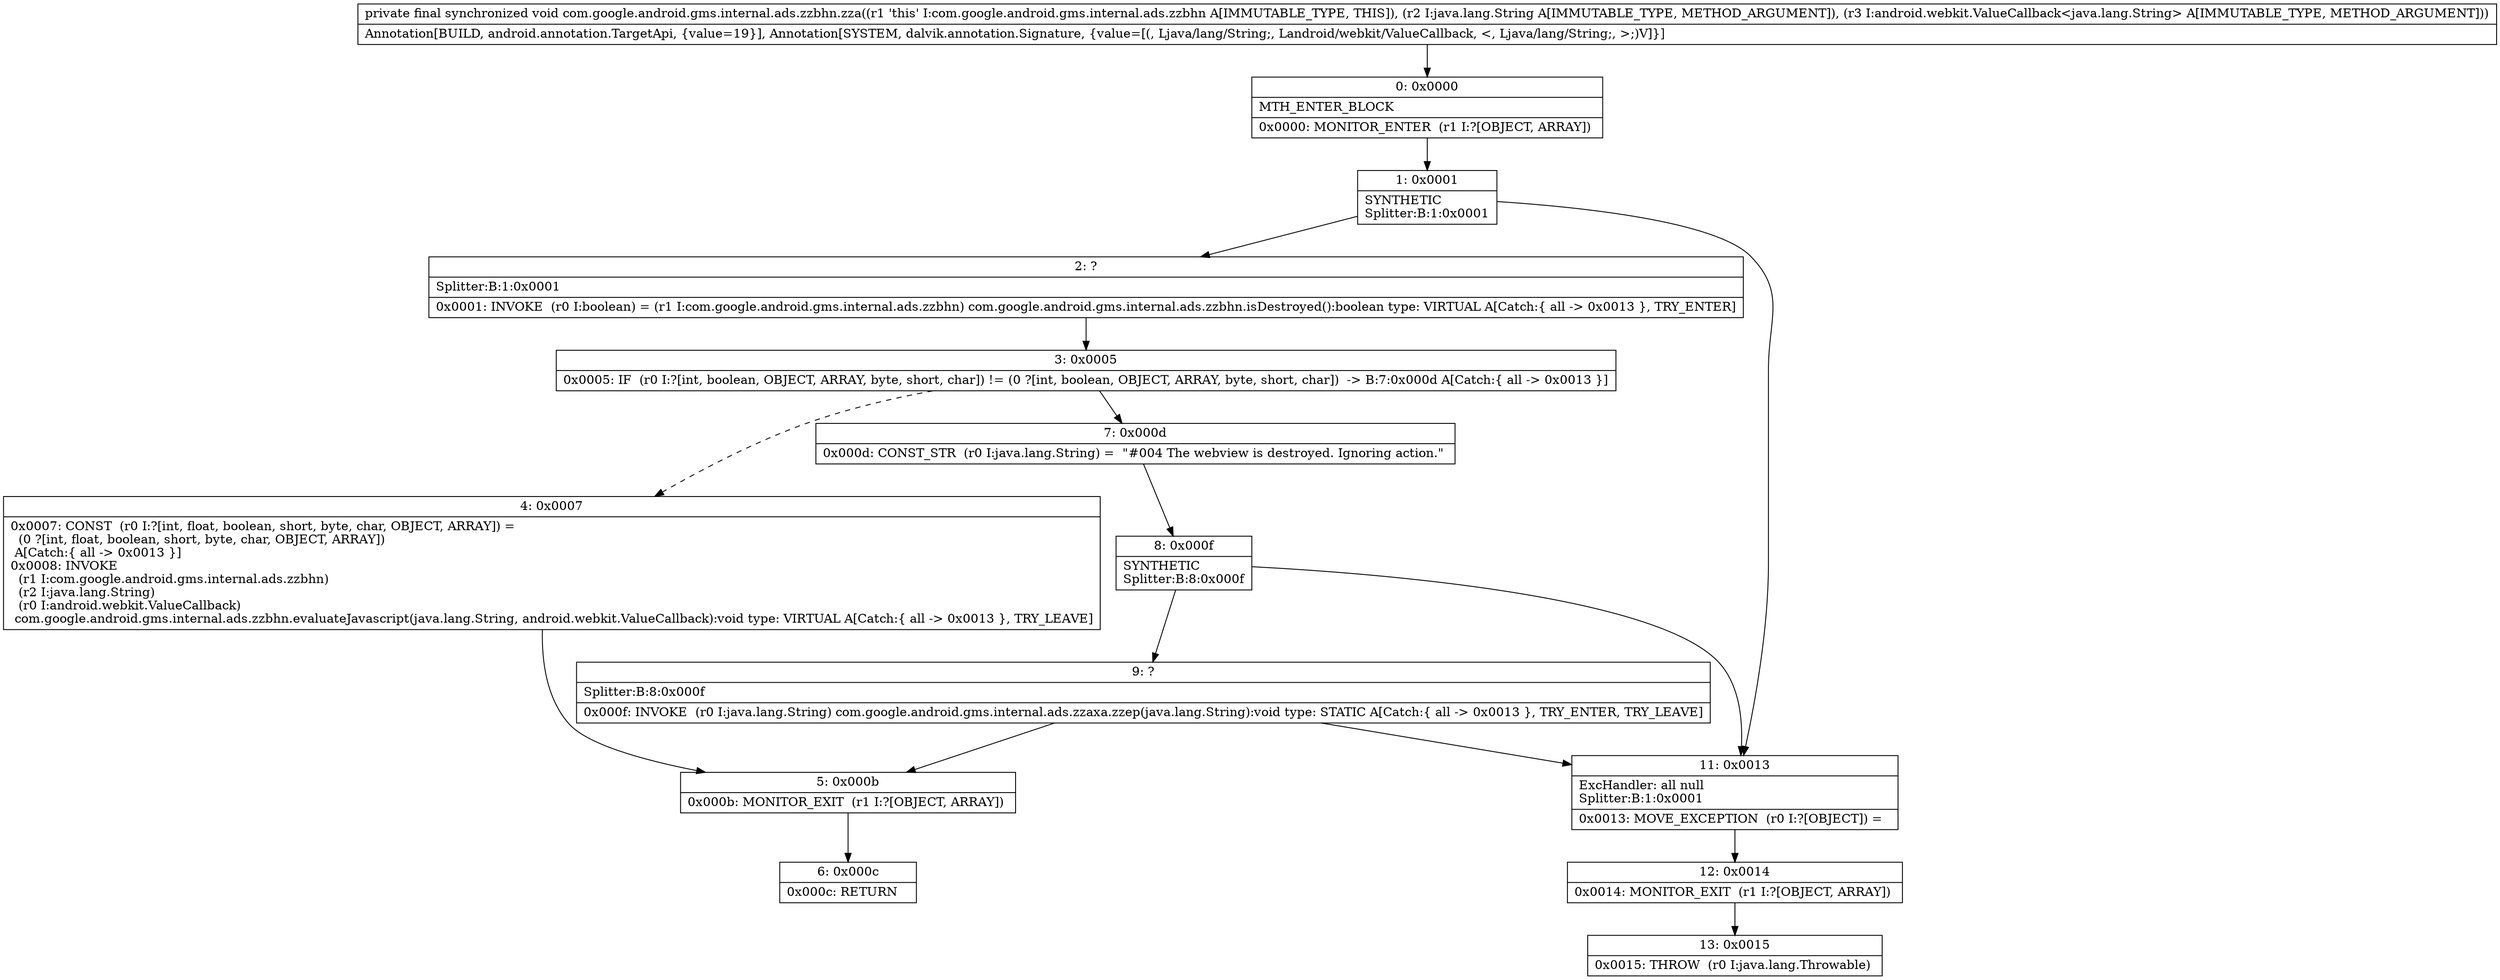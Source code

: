 digraph "CFG forcom.google.android.gms.internal.ads.zzbhn.zza(Ljava\/lang\/String;Landroid\/webkit\/ValueCallback;)V" {
Node_0 [shape=record,label="{0\:\ 0x0000|MTH_ENTER_BLOCK\l|0x0000: MONITOR_ENTER  (r1 I:?[OBJECT, ARRAY]) \l}"];
Node_1 [shape=record,label="{1\:\ 0x0001|SYNTHETIC\lSplitter:B:1:0x0001\l}"];
Node_2 [shape=record,label="{2\:\ ?|Splitter:B:1:0x0001\l|0x0001: INVOKE  (r0 I:boolean) = (r1 I:com.google.android.gms.internal.ads.zzbhn) com.google.android.gms.internal.ads.zzbhn.isDestroyed():boolean type: VIRTUAL A[Catch:\{ all \-\> 0x0013 \}, TRY_ENTER]\l}"];
Node_3 [shape=record,label="{3\:\ 0x0005|0x0005: IF  (r0 I:?[int, boolean, OBJECT, ARRAY, byte, short, char]) != (0 ?[int, boolean, OBJECT, ARRAY, byte, short, char])  \-\> B:7:0x000d A[Catch:\{ all \-\> 0x0013 \}]\l}"];
Node_4 [shape=record,label="{4\:\ 0x0007|0x0007: CONST  (r0 I:?[int, float, boolean, short, byte, char, OBJECT, ARRAY]) = \l  (0 ?[int, float, boolean, short, byte, char, OBJECT, ARRAY])\l A[Catch:\{ all \-\> 0x0013 \}]\l0x0008: INVOKE  \l  (r1 I:com.google.android.gms.internal.ads.zzbhn)\l  (r2 I:java.lang.String)\l  (r0 I:android.webkit.ValueCallback)\l com.google.android.gms.internal.ads.zzbhn.evaluateJavascript(java.lang.String, android.webkit.ValueCallback):void type: VIRTUAL A[Catch:\{ all \-\> 0x0013 \}, TRY_LEAVE]\l}"];
Node_5 [shape=record,label="{5\:\ 0x000b|0x000b: MONITOR_EXIT  (r1 I:?[OBJECT, ARRAY]) \l}"];
Node_6 [shape=record,label="{6\:\ 0x000c|0x000c: RETURN   \l}"];
Node_7 [shape=record,label="{7\:\ 0x000d|0x000d: CONST_STR  (r0 I:java.lang.String) =  \"#004 The webview is destroyed. Ignoring action.\" \l}"];
Node_8 [shape=record,label="{8\:\ 0x000f|SYNTHETIC\lSplitter:B:8:0x000f\l}"];
Node_9 [shape=record,label="{9\:\ ?|Splitter:B:8:0x000f\l|0x000f: INVOKE  (r0 I:java.lang.String) com.google.android.gms.internal.ads.zzaxa.zzep(java.lang.String):void type: STATIC A[Catch:\{ all \-\> 0x0013 \}, TRY_ENTER, TRY_LEAVE]\l}"];
Node_11 [shape=record,label="{11\:\ 0x0013|ExcHandler: all null\lSplitter:B:1:0x0001\l|0x0013: MOVE_EXCEPTION  (r0 I:?[OBJECT]) =  \l}"];
Node_12 [shape=record,label="{12\:\ 0x0014|0x0014: MONITOR_EXIT  (r1 I:?[OBJECT, ARRAY]) \l}"];
Node_13 [shape=record,label="{13\:\ 0x0015|0x0015: THROW  (r0 I:java.lang.Throwable) \l}"];
MethodNode[shape=record,label="{private final synchronized void com.google.android.gms.internal.ads.zzbhn.zza((r1 'this' I:com.google.android.gms.internal.ads.zzbhn A[IMMUTABLE_TYPE, THIS]), (r2 I:java.lang.String A[IMMUTABLE_TYPE, METHOD_ARGUMENT]), (r3 I:android.webkit.ValueCallback\<java.lang.String\> A[IMMUTABLE_TYPE, METHOD_ARGUMENT]))  | Annotation[BUILD, android.annotation.TargetApi, \{value=19\}], Annotation[SYSTEM, dalvik.annotation.Signature, \{value=[(, Ljava\/lang\/String;, Landroid\/webkit\/ValueCallback, \<, Ljava\/lang\/String;, \>;)V]\}]\l}"];
MethodNode -> Node_0;
Node_0 -> Node_1;
Node_1 -> Node_2;
Node_1 -> Node_11;
Node_2 -> Node_3;
Node_3 -> Node_4[style=dashed];
Node_3 -> Node_7;
Node_4 -> Node_5;
Node_5 -> Node_6;
Node_7 -> Node_8;
Node_8 -> Node_9;
Node_8 -> Node_11;
Node_9 -> Node_11;
Node_9 -> Node_5;
Node_11 -> Node_12;
Node_12 -> Node_13;
}

